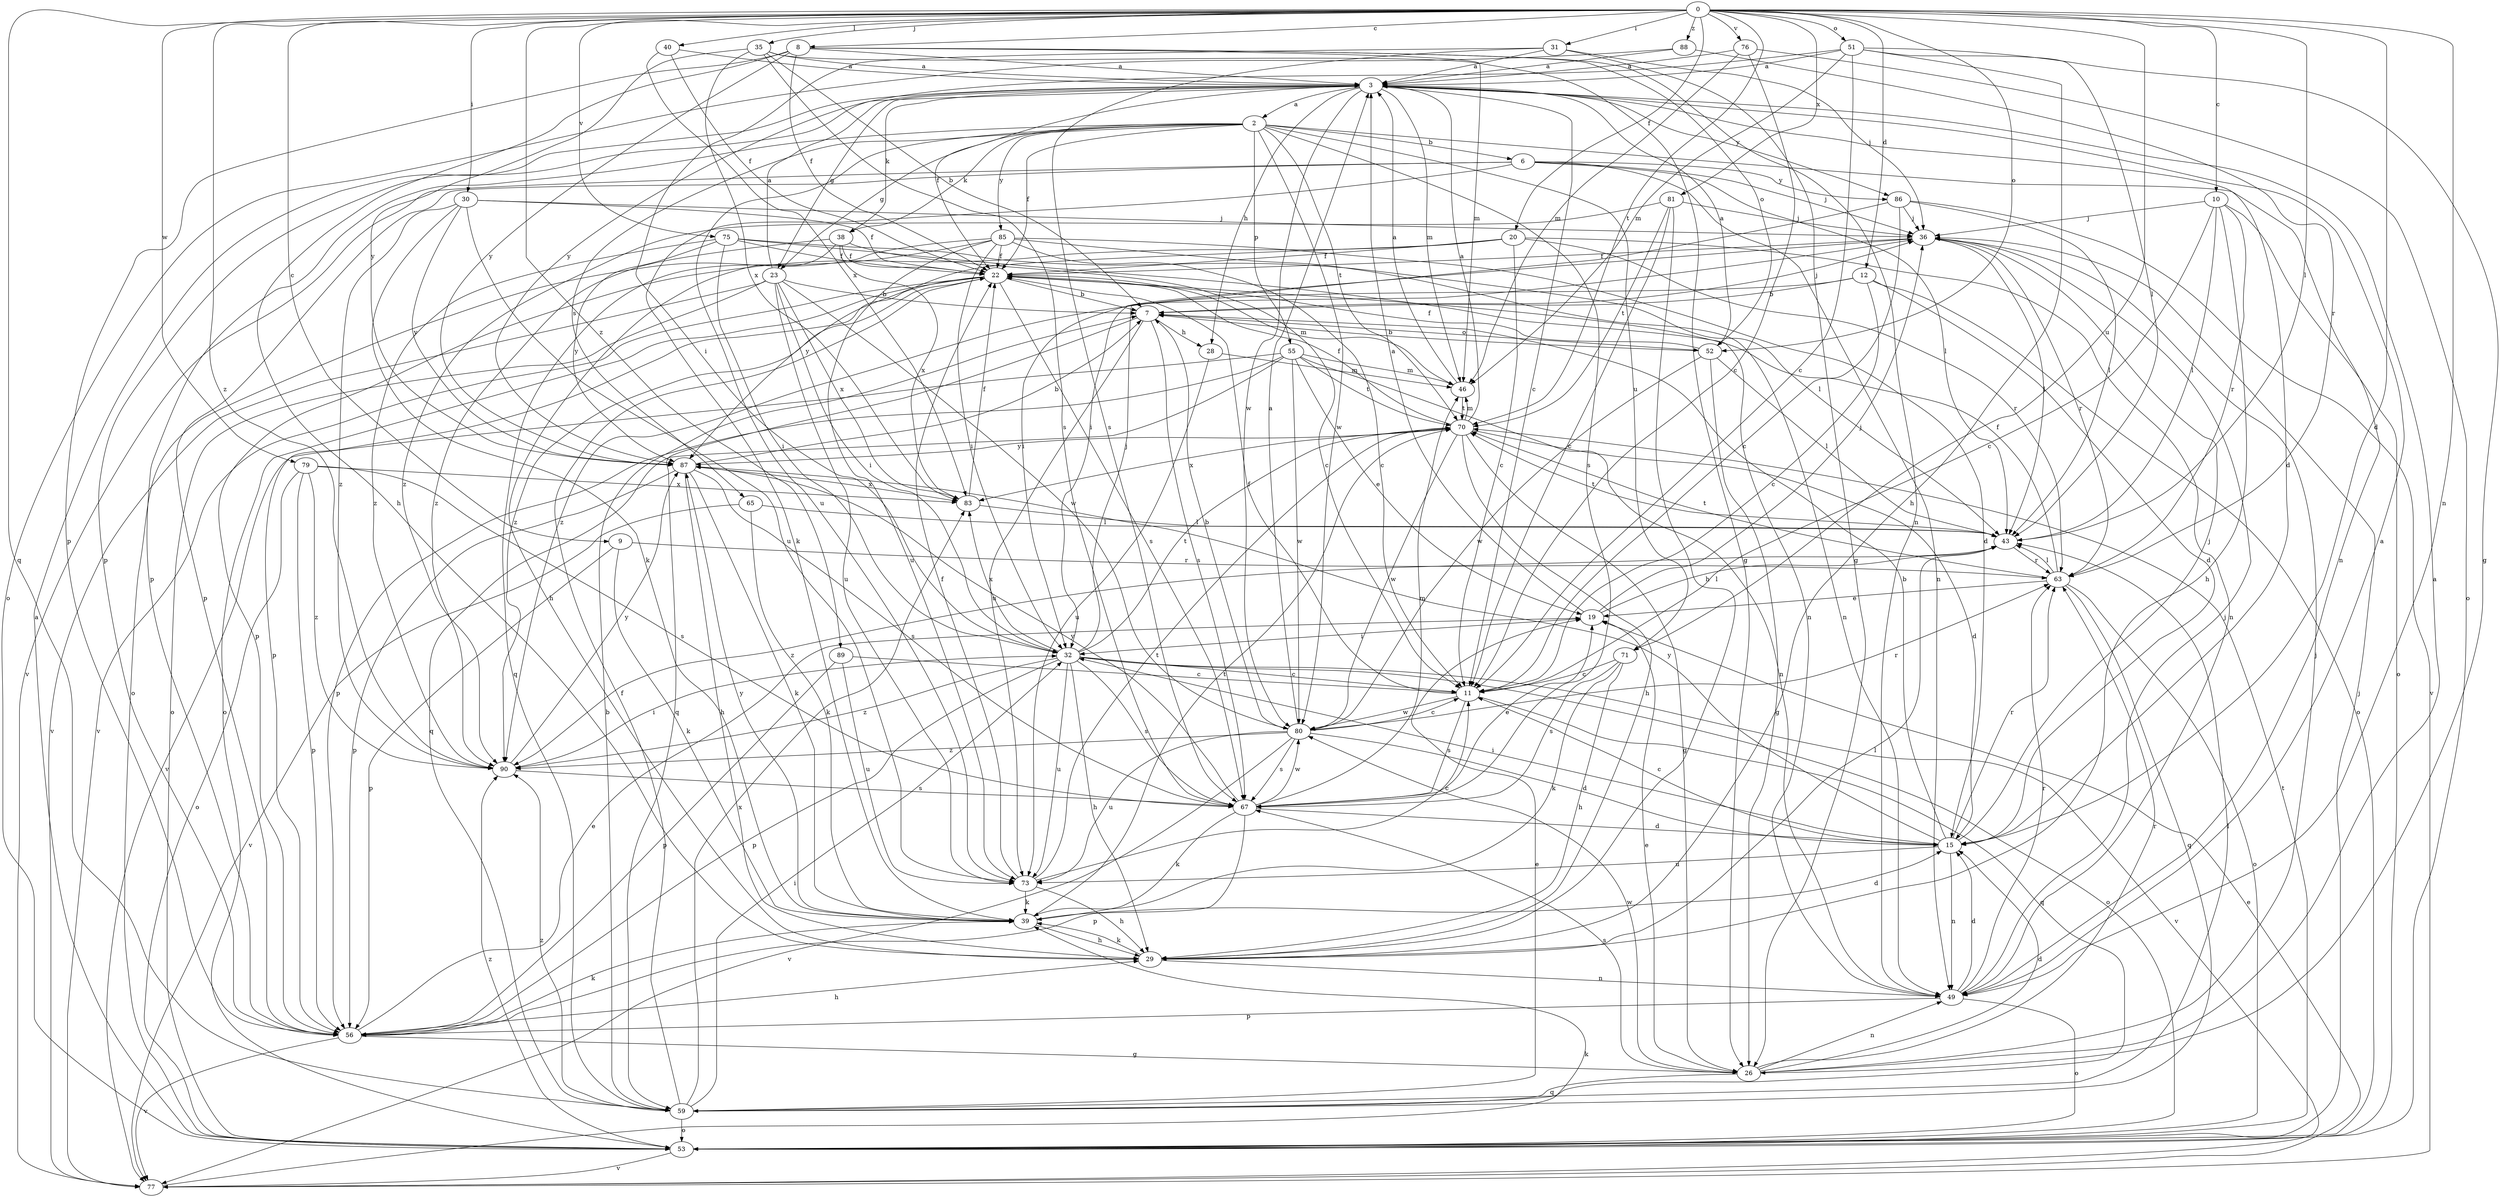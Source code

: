 strict digraph  {
0;
2;
3;
6;
7;
8;
9;
10;
11;
12;
15;
19;
20;
22;
23;
26;
28;
29;
30;
31;
32;
35;
36;
38;
39;
40;
43;
46;
49;
51;
52;
53;
55;
56;
59;
63;
65;
67;
70;
71;
73;
75;
76;
77;
79;
80;
81;
83;
85;
86;
87;
88;
89;
90;
0 -> 8  [label=c];
0 -> 9  [label=c];
0 -> 10  [label=c];
0 -> 12  [label=d];
0 -> 15  [label=d];
0 -> 20  [label=f];
0 -> 30  [label=i];
0 -> 31  [label=i];
0 -> 35  [label=j];
0 -> 40  [label=l];
0 -> 43  [label=l];
0 -> 49  [label=n];
0 -> 51  [label=o];
0 -> 52  [label=o];
0 -> 59  [label=q];
0 -> 70  [label=t];
0 -> 71  [label=u];
0 -> 75  [label=v];
0 -> 76  [label=v];
0 -> 79  [label=w];
0 -> 81  [label=x];
0 -> 88  [label=z];
0 -> 89  [label=z];
0 -> 90  [label=z];
2 -> 6  [label=b];
2 -> 22  [label=f];
2 -> 23  [label=g];
2 -> 38  [label=k];
2 -> 49  [label=n];
2 -> 55  [label=p];
2 -> 56  [label=p];
2 -> 65  [label=s];
2 -> 67  [label=s];
2 -> 70  [label=t];
2 -> 71  [label=u];
2 -> 73  [label=u];
2 -> 80  [label=w];
2 -> 85  [label=y];
3 -> 2  [label=a];
3 -> 11  [label=c];
3 -> 15  [label=d];
3 -> 22  [label=f];
3 -> 23  [label=g];
3 -> 28  [label=h];
3 -> 38  [label=k];
3 -> 46  [label=m];
3 -> 56  [label=p];
3 -> 80  [label=w];
3 -> 86  [label=y];
6 -> 36  [label=j];
6 -> 39  [label=k];
6 -> 43  [label=l];
6 -> 49  [label=n];
6 -> 56  [label=p];
6 -> 77  [label=v];
6 -> 86  [label=y];
7 -> 28  [label=h];
7 -> 36  [label=j];
7 -> 52  [label=o];
7 -> 59  [label=q];
7 -> 67  [label=s];
7 -> 73  [label=u];
8 -> 3  [label=a];
8 -> 22  [label=f];
8 -> 29  [label=h];
8 -> 46  [label=m];
8 -> 49  [label=n];
8 -> 52  [label=o];
8 -> 56  [label=p];
8 -> 87  [label=y];
9 -> 39  [label=k];
9 -> 56  [label=p];
9 -> 63  [label=r];
10 -> 11  [label=c];
10 -> 29  [label=h];
10 -> 36  [label=j];
10 -> 43  [label=l];
10 -> 53  [label=o];
10 -> 63  [label=r];
11 -> 22  [label=f];
11 -> 59  [label=q];
11 -> 67  [label=s];
11 -> 80  [label=w];
12 -> 7  [label=b];
12 -> 11  [label=c];
12 -> 15  [label=d];
12 -> 53  [label=o];
12 -> 90  [label=z];
15 -> 7  [label=b];
15 -> 11  [label=c];
15 -> 32  [label=i];
15 -> 36  [label=j];
15 -> 49  [label=n];
15 -> 63  [label=r];
15 -> 73  [label=u];
15 -> 87  [label=y];
19 -> 3  [label=a];
19 -> 32  [label=i];
19 -> 36  [label=j];
19 -> 43  [label=l];
20 -> 11  [label=c];
20 -> 22  [label=f];
20 -> 49  [label=n];
20 -> 56  [label=p];
20 -> 63  [label=r];
20 -> 87  [label=y];
22 -> 7  [label=b];
22 -> 46  [label=m];
22 -> 53  [label=o];
22 -> 56  [label=p];
22 -> 67  [label=s];
22 -> 77  [label=v];
22 -> 90  [label=z];
23 -> 3  [label=a];
23 -> 7  [label=b];
23 -> 32  [label=i];
23 -> 53  [label=o];
23 -> 73  [label=u];
23 -> 77  [label=v];
23 -> 80  [label=w];
23 -> 83  [label=x];
26 -> 3  [label=a];
26 -> 15  [label=d];
26 -> 19  [label=e];
26 -> 36  [label=j];
26 -> 49  [label=n];
26 -> 59  [label=q];
26 -> 63  [label=r];
26 -> 67  [label=s];
26 -> 80  [label=w];
28 -> 46  [label=m];
28 -> 73  [label=u];
29 -> 39  [label=k];
29 -> 43  [label=l];
29 -> 49  [label=n];
30 -> 22  [label=f];
30 -> 36  [label=j];
30 -> 39  [label=k];
30 -> 73  [label=u];
30 -> 87  [label=y];
30 -> 90  [label=z];
31 -> 3  [label=a];
31 -> 26  [label=g];
31 -> 32  [label=i];
31 -> 36  [label=j];
31 -> 67  [label=s];
32 -> 11  [label=c];
32 -> 29  [label=h];
32 -> 36  [label=j];
32 -> 53  [label=o];
32 -> 56  [label=p];
32 -> 67  [label=s];
32 -> 70  [label=t];
32 -> 73  [label=u];
32 -> 77  [label=v];
32 -> 83  [label=x];
32 -> 90  [label=z];
35 -> 3  [label=a];
35 -> 7  [label=b];
35 -> 26  [label=g];
35 -> 67  [label=s];
35 -> 83  [label=x];
35 -> 87  [label=y];
36 -> 22  [label=f];
36 -> 32  [label=i];
36 -> 43  [label=l];
36 -> 63  [label=r];
38 -> 11  [label=c];
38 -> 22  [label=f];
38 -> 29  [label=h];
38 -> 83  [label=x];
38 -> 90  [label=z];
39 -> 15  [label=d];
39 -> 29  [label=h];
39 -> 70  [label=t];
39 -> 87  [label=y];
40 -> 3  [label=a];
40 -> 22  [label=f];
40 -> 83  [label=x];
43 -> 63  [label=r];
43 -> 70  [label=t];
43 -> 90  [label=z];
46 -> 3  [label=a];
46 -> 70  [label=t];
49 -> 3  [label=a];
49 -> 15  [label=d];
49 -> 36  [label=j];
49 -> 53  [label=o];
49 -> 56  [label=p];
49 -> 63  [label=r];
51 -> 3  [label=a];
51 -> 11  [label=c];
51 -> 26  [label=g];
51 -> 29  [label=h];
51 -> 43  [label=l];
51 -> 46  [label=m];
51 -> 87  [label=y];
52 -> 3  [label=a];
52 -> 7  [label=b];
52 -> 22  [label=f];
52 -> 26  [label=g];
52 -> 43  [label=l];
52 -> 80  [label=w];
53 -> 3  [label=a];
53 -> 36  [label=j];
53 -> 70  [label=t];
53 -> 77  [label=v];
53 -> 90  [label=z];
55 -> 19  [label=e];
55 -> 46  [label=m];
55 -> 49  [label=n];
55 -> 56  [label=p];
55 -> 59  [label=q];
55 -> 70  [label=t];
55 -> 77  [label=v];
55 -> 80  [label=w];
56 -> 19  [label=e];
56 -> 26  [label=g];
56 -> 29  [label=h];
56 -> 39  [label=k];
56 -> 77  [label=v];
59 -> 7  [label=b];
59 -> 19  [label=e];
59 -> 22  [label=f];
59 -> 32  [label=i];
59 -> 43  [label=l];
59 -> 53  [label=o];
59 -> 83  [label=x];
59 -> 90  [label=z];
63 -> 19  [label=e];
63 -> 22  [label=f];
63 -> 43  [label=l];
63 -> 53  [label=o];
63 -> 59  [label=q];
63 -> 70  [label=t];
65 -> 39  [label=k];
65 -> 43  [label=l];
65 -> 77  [label=v];
67 -> 15  [label=d];
67 -> 19  [label=e];
67 -> 39  [label=k];
67 -> 46  [label=m];
67 -> 56  [label=p];
67 -> 80  [label=w];
67 -> 87  [label=y];
70 -> 3  [label=a];
70 -> 15  [label=d];
70 -> 22  [label=f];
70 -> 26  [label=g];
70 -> 29  [label=h];
70 -> 46  [label=m];
70 -> 80  [label=w];
70 -> 83  [label=x];
70 -> 87  [label=y];
71 -> 11  [label=c];
71 -> 29  [label=h];
71 -> 39  [label=k];
71 -> 67  [label=s];
73 -> 11  [label=c];
73 -> 22  [label=f];
73 -> 29  [label=h];
73 -> 39  [label=k];
73 -> 70  [label=t];
75 -> 22  [label=f];
75 -> 32  [label=i];
75 -> 43  [label=l];
75 -> 49  [label=n];
75 -> 87  [label=y];
75 -> 90  [label=z];
76 -> 3  [label=a];
76 -> 11  [label=c];
76 -> 46  [label=m];
76 -> 53  [label=o];
77 -> 19  [label=e];
77 -> 39  [label=k];
79 -> 53  [label=o];
79 -> 56  [label=p];
79 -> 67  [label=s];
79 -> 83  [label=x];
79 -> 90  [label=z];
80 -> 3  [label=a];
80 -> 7  [label=b];
80 -> 11  [label=c];
80 -> 15  [label=d];
80 -> 63  [label=r];
80 -> 67  [label=s];
80 -> 73  [label=u];
80 -> 77  [label=v];
80 -> 90  [label=z];
81 -> 11  [label=c];
81 -> 29  [label=h];
81 -> 36  [label=j];
81 -> 70  [label=t];
81 -> 90  [label=z];
83 -> 22  [label=f];
83 -> 43  [label=l];
85 -> 11  [label=c];
85 -> 15  [label=d];
85 -> 22  [label=f];
85 -> 32  [label=i];
85 -> 49  [label=n];
85 -> 53  [label=o];
85 -> 59  [label=q];
85 -> 73  [label=u];
86 -> 11  [label=c];
86 -> 32  [label=i];
86 -> 36  [label=j];
86 -> 43  [label=l];
86 -> 77  [label=v];
87 -> 7  [label=b];
87 -> 29  [label=h];
87 -> 39  [label=k];
87 -> 56  [label=p];
87 -> 67  [label=s];
87 -> 83  [label=x];
88 -> 3  [label=a];
88 -> 53  [label=o];
88 -> 63  [label=r];
89 -> 11  [label=c];
89 -> 56  [label=p];
89 -> 73  [label=u];
90 -> 32  [label=i];
90 -> 67  [label=s];
90 -> 87  [label=y];
}
